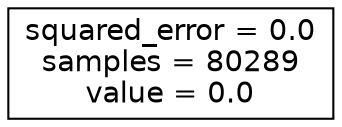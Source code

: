 digraph Tree {
node [shape=box, fontname="helvetica"] ;
edge [fontname="helvetica"] ;
0 [label="squared_error = 0.0\nsamples = 80289\nvalue = 0.0"] ;
}